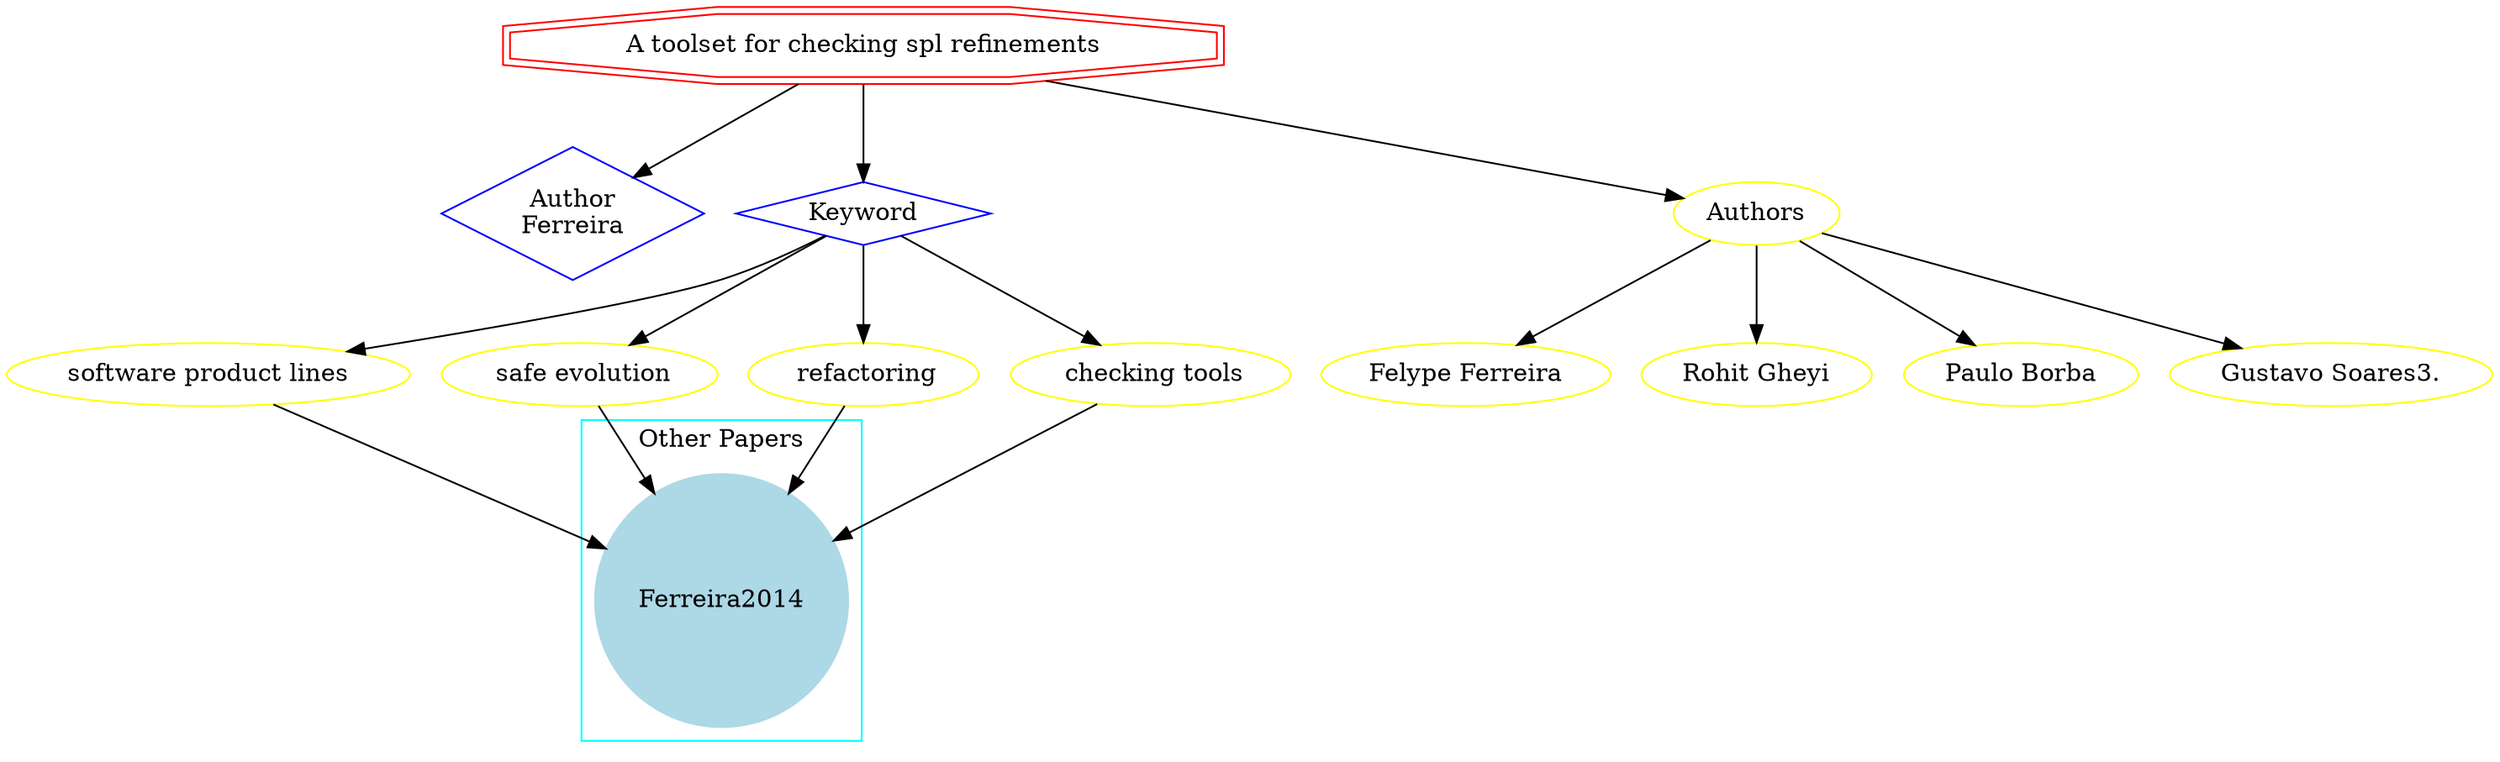 strict digraph mind_map87 {
	node [color=red shape=doubleoctagon]
	"A toolset for checking spl refinements"
	node [color=blue shape=diamond]
	"Author
Ferreira"
	Keyword
	"A toolset for checking spl refinements" -> "Author
Ferreira"
	"A toolset for checking spl refinements" -> Keyword
	node [color=yellow shape=ellipse]
	"software product lines"
	Keyword -> "software product lines"
	" safe evolution"
	Keyword -> " safe evolution"
	" refactoring"
	Keyword -> " refactoring"
	" checking tools"
	Keyword -> " checking tools"
	subgraph cluster_0 {
		node [style=filled]
		node [color=lightblue shape=circle]
		label="Other Papers"
		color=cyan
		Ferreira2014
	}
	"software product lines" -> Ferreira2014
	" safe evolution" -> Ferreira2014
	" refactoring" -> Ferreira2014
	" checking tools" -> Ferreira2014
	"A toolset for checking spl refinements" -> Authors
	Authors -> "Felype Ferreira"
	Authors -> "Rohit Gheyi"
	Authors -> "Paulo Borba"
	Authors -> "Gustavo Soares3."
}
